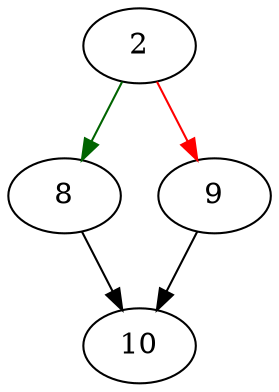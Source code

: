 strict digraph "sqlite3RegisterLikeFunctions" {
	// Node definitions.
	2 [entry=true];
	8;
	9;
	10;

	// Edge definitions.
	2 -> 8 [
		color=darkgreen
		cond=true
	];
	2 -> 9 [
		color=red
		cond=false
	];
	8 -> 10;
	9 -> 10;
}